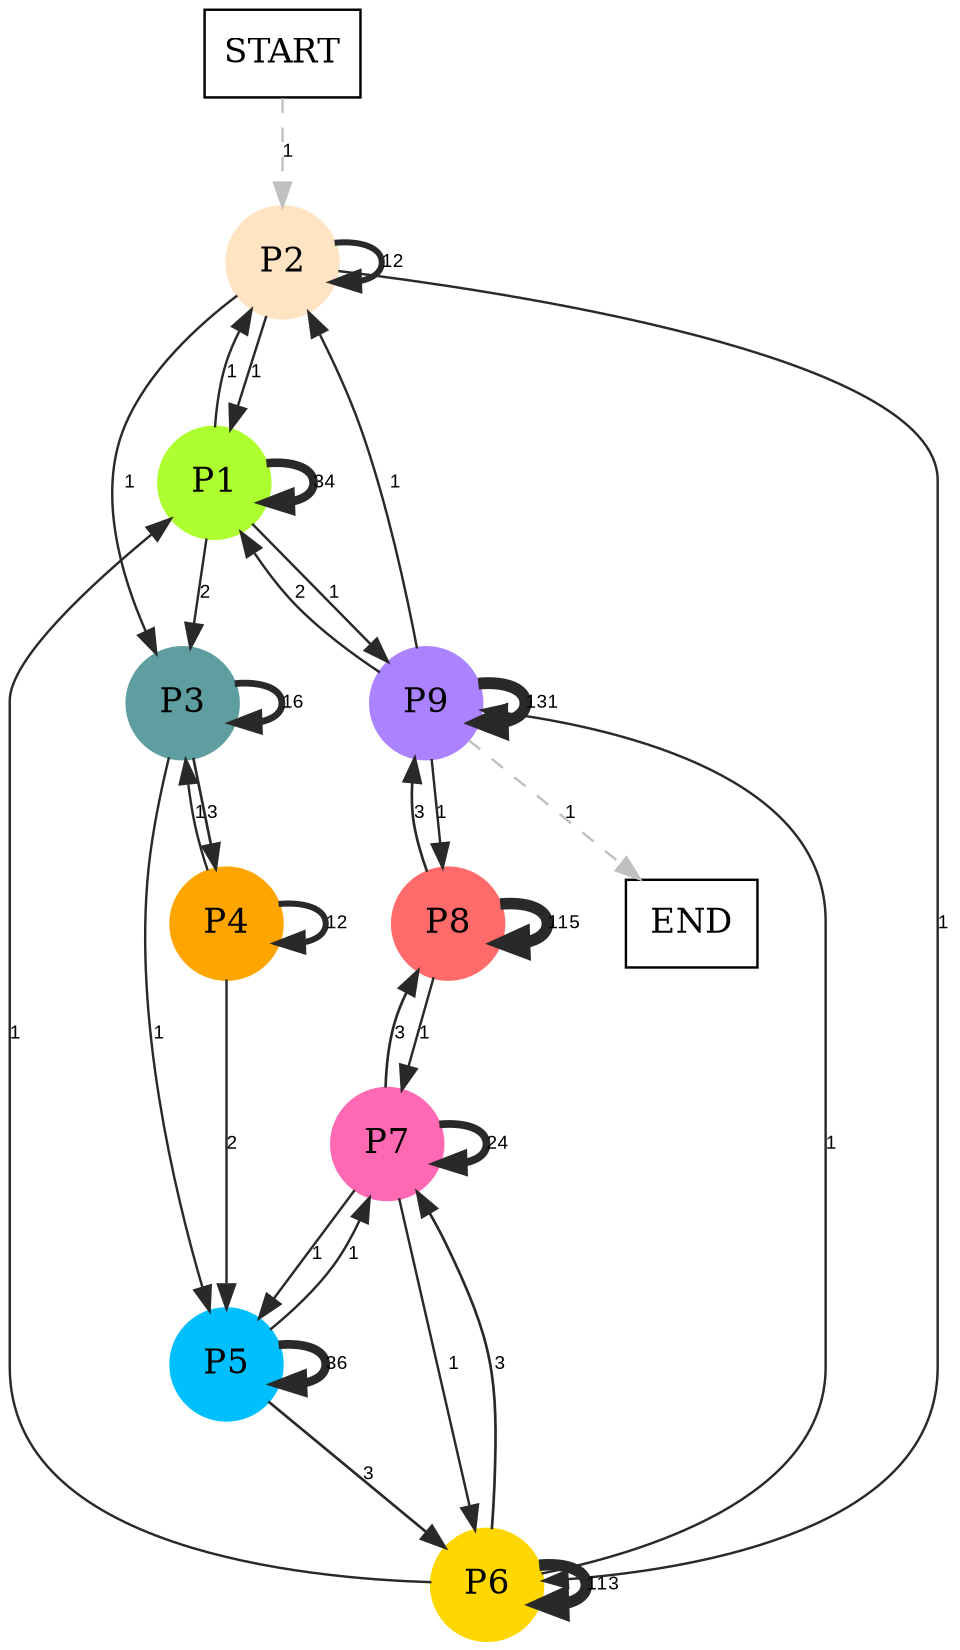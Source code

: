 digraph graphname {
	dpi = 150
	size="16,11!";
	margin = 0;
"P2" [shape=circle, color=bisque, style=filled]"P1" [shape=circle, color=greenyellow, style=filled]"P3" [shape=circle, color=cadetblue, style=filled]"P4" [shape=circle, color=orange, style=filled]"P5" [shape=circle, color=deepskyblue, style=filled]"P7" [shape=circle, color=hotpink, style=filled]"P6" [shape=circle, color=gold, style=filled]"P8" [shape=circle, color=indianred1, style=filled]"P9" [shape=circle, color=mediumpurple1, style=filled]"START" [shape=box, fillcolor=white, style=filled, color=black]"END" [shape=box, fillcolor=white, style=filled, color=black]"P2" -> "P2" [ color=grey16 penwidth = "2.4849066497880004"label ="12" labelfloat=false fontname="Arial" fontsize=8]
"P2" -> "P1" [ color=grey16 penwidth = "1"label ="1" labelfloat=false fontname="Arial" fontsize=8]
"P2" -> "P3" [ color=grey16 penwidth = "1"label ="1" labelfloat=false fontname="Arial" fontsize=8]
"P2" -> "P6" [ color=grey16 penwidth = "1"label ="1" labelfloat=false fontname="Arial" fontsize=8]
"P1" -> "P2" [ color=grey16 penwidth = "1"label ="1" labelfloat=false fontname="Arial" fontsize=8]
"P1" -> "P1" [ color=grey16 penwidth = "3.5263605246161616"label ="34" labelfloat=false fontname="Arial" fontsize=8]
"P1" -> "P3" [ color=grey16 penwidth = "1"label ="2" labelfloat=false fontname="Arial" fontsize=8]
"P1" -> "P9" [ color=grey16 penwidth = "1"label ="1" labelfloat=false fontname="Arial" fontsize=8]
"P3" -> "P3" [ color=grey16 penwidth = "2.772588722239781"label ="16" labelfloat=false fontname="Arial" fontsize=8]
"P3" -> "P4" [ color=grey16 penwidth = "1.0986122886681098"label ="3" labelfloat=false fontname="Arial" fontsize=8]
"P3" -> "P5" [ color=grey16 penwidth = "1"label ="1" labelfloat=false fontname="Arial" fontsize=8]
"P4" -> "P3" [ color=grey16 penwidth = "1"label ="1" labelfloat=false fontname="Arial" fontsize=8]
"P4" -> "P4" [ color=grey16 penwidth = "2.4849066497880004"label ="12" labelfloat=false fontname="Arial" fontsize=8]
"P4" -> "P5" [ color=grey16 penwidth = "1"label ="2" labelfloat=false fontname="Arial" fontsize=8]
"P5" -> "P5" [ color=grey16 penwidth = "3.58351893845611"label ="36" labelfloat=false fontname="Arial" fontsize=8]
"P5" -> "P7" [ color=grey16 penwidth = "1"label ="1" labelfloat=false fontname="Arial" fontsize=8]
"P5" -> "P6" [ color=grey16 penwidth = "1.0986122886681098"label ="3" labelfloat=false fontname="Arial" fontsize=8]
"P7" -> "P5" [ color=grey16 penwidth = "1"label ="1" labelfloat=false fontname="Arial" fontsize=8]
"P7" -> "P7" [ color=grey16 penwidth = "3.1780538303479458"label ="24" labelfloat=false fontname="Arial" fontsize=8]
"P7" -> "P6" [ color=grey16 penwidth = "1"label ="1" labelfloat=false fontname="Arial" fontsize=8]
"P7" -> "P8" [ color=grey16 penwidth = "1.0986122886681098"label ="3" labelfloat=false fontname="Arial" fontsize=8]
"P6" -> "P1" [ color=grey16 penwidth = "1"label ="1" labelfloat=false fontname="Arial" fontsize=8]
"P6" -> "P7" [ color=grey16 penwidth = "1.0986122886681098"label ="3" labelfloat=false fontname="Arial" fontsize=8]
"P6" -> "P6" [ color=grey16 penwidth = "4.727387818712341"label ="113" labelfloat=false fontname="Arial" fontsize=8]
"P6" -> "P9" [ color=grey16 penwidth = "1"label ="1" labelfloat=false fontname="Arial" fontsize=8]
"P8" -> "P7" [ color=grey16 penwidth = "1"label ="1" labelfloat=false fontname="Arial" fontsize=8]
"P8" -> "P8" [ color=grey16 penwidth = "4.74493212836325"label ="115" labelfloat=false fontname="Arial" fontsize=8]
"P8" -> "P9" [ color=grey16 penwidth = "1.0986122886681098"label ="3" labelfloat=false fontname="Arial" fontsize=8]
"P9" -> "P2" [ color=grey16 penwidth = "1"label ="1" labelfloat=false fontname="Arial" fontsize=8]
"P9" -> "P1" [ color=grey16 penwidth = "1"label ="2" labelfloat=false fontname="Arial" fontsize=8]
"P9" -> "P8" [ color=grey16 penwidth = "1"label ="1" labelfloat=false fontname="Arial" fontsize=8]
"P9" -> "P9" [ color=grey16 penwidth = "4.875197323201151"label ="131" labelfloat=false fontname="Arial" fontsize=8]
"P9" -> "END" [ style = dashed color=grey label ="1" labelfloat=false fontname="Arial" fontsize=8]
"START" -> "P2" [ style = dashed color=grey label ="1" labelfloat=false fontname="Arial" fontsize=8]
}